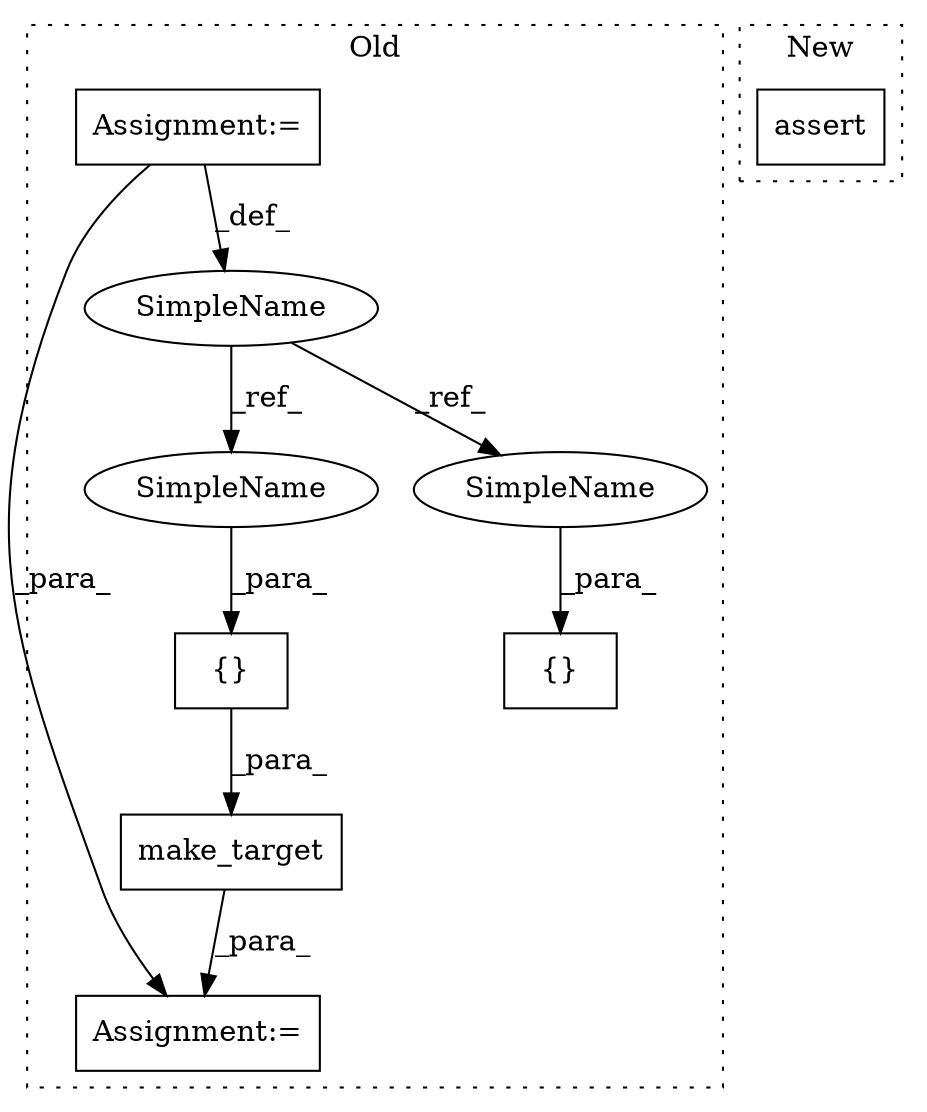 digraph G {
subgraph cluster0 {
1 [label="make_target" a="32" s="8058,8102" l="12,1" shape="box"];
3 [label="{}" a="4" s="8091,8101" l="1,1" shape="box"];
4 [label="Assignment:=" a="7" s="8057" l="1" shape="box"];
5 [label="SimpleName" a="42" s="7951" l="9" shape="ellipse"];
6 [label="{}" a="4" s="8189,8211" l="1,1" shape="box"];
7 [label="Assignment:=" a="7" s="7960" l="1" shape="box"];
8 [label="SimpleName" a="42" s="8092" l="9" shape="ellipse"];
9 [label="SimpleName" a="42" s="8202" l="9" shape="ellipse"];
label = "Old";
style="dotted";
}
subgraph cluster1 {
2 [label="assert" a="6" s="8225" l="7" shape="box"];
label = "New";
style="dotted";
}
1 -> 4 [label="_para_"];
3 -> 1 [label="_para_"];
5 -> 9 [label="_ref_"];
5 -> 8 [label="_ref_"];
7 -> 4 [label="_para_"];
7 -> 5 [label="_def_"];
8 -> 3 [label="_para_"];
9 -> 6 [label="_para_"];
}